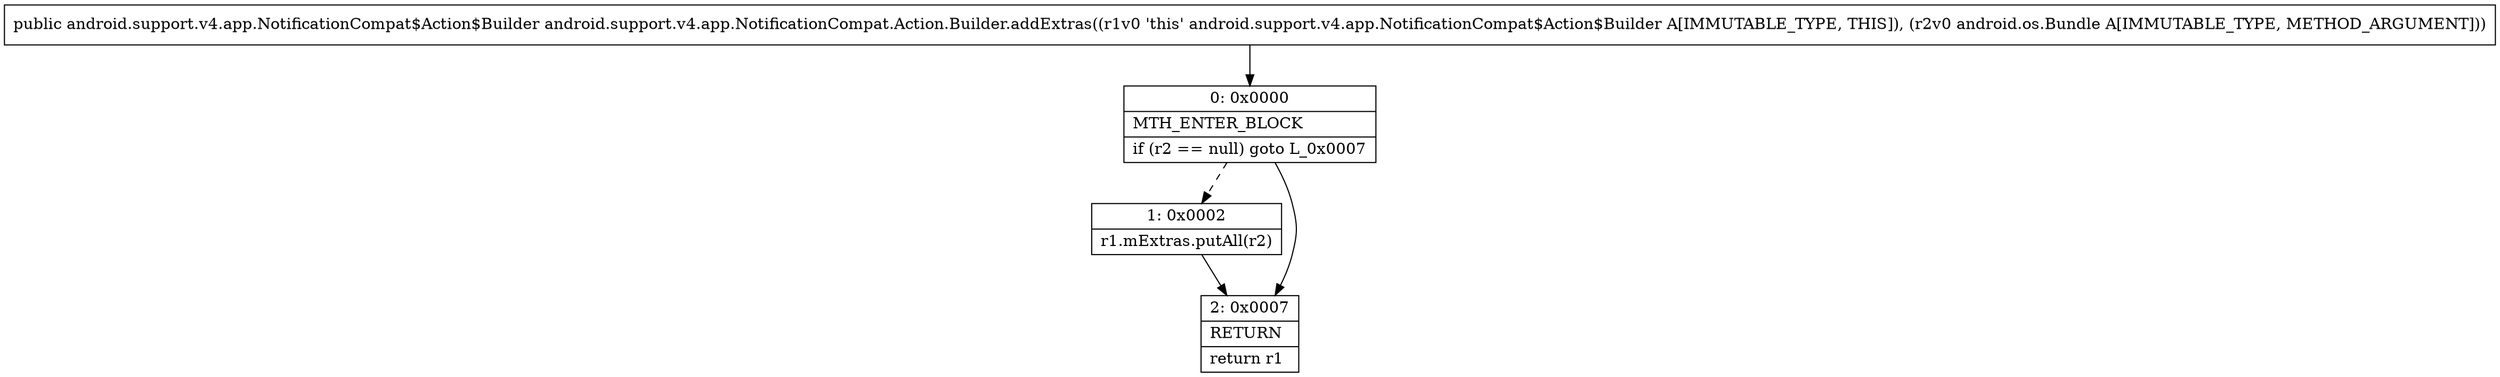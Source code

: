 digraph "CFG forandroid.support.v4.app.NotificationCompat.Action.Builder.addExtras(Landroid\/os\/Bundle;)Landroid\/support\/v4\/app\/NotificationCompat$Action$Builder;" {
Node_0 [shape=record,label="{0\:\ 0x0000|MTH_ENTER_BLOCK\l|if (r2 == null) goto L_0x0007\l}"];
Node_1 [shape=record,label="{1\:\ 0x0002|r1.mExtras.putAll(r2)\l}"];
Node_2 [shape=record,label="{2\:\ 0x0007|RETURN\l|return r1\l}"];
MethodNode[shape=record,label="{public android.support.v4.app.NotificationCompat$Action$Builder android.support.v4.app.NotificationCompat.Action.Builder.addExtras((r1v0 'this' android.support.v4.app.NotificationCompat$Action$Builder A[IMMUTABLE_TYPE, THIS]), (r2v0 android.os.Bundle A[IMMUTABLE_TYPE, METHOD_ARGUMENT])) }"];
MethodNode -> Node_0;
Node_0 -> Node_1[style=dashed];
Node_0 -> Node_2;
Node_1 -> Node_2;
}

